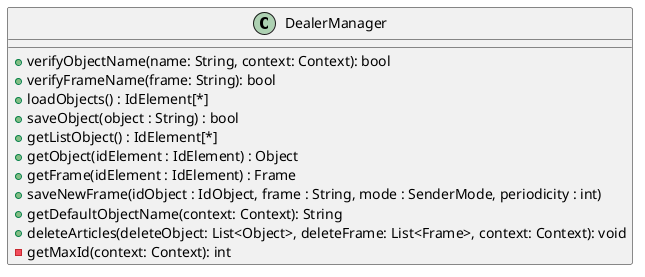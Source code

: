 @startuml

class DealerManager {
    + verifyObjectName(name: String, context: Context): bool
    + verifyFrameName(frame: String): bool
    + loadObjects() : IdElement[*]
    + saveObject(object : String) : bool
    + getListObject() : IdElement[*]
    + getObject(idElement : IdElement) : Object
    + getFrame(idElement : IdElement) : Frame
    + saveNewFrame(idObject : IdObject, frame : String, mode : SenderMode, periodicity : int)
    + getDefaultObjectName(context: Context): String
    + deleteArticles(deleteObject: List<Object>, deleteFrame: List<Frame>, context: Context): void
    - getMaxId(context: Context): int
}

@enduml